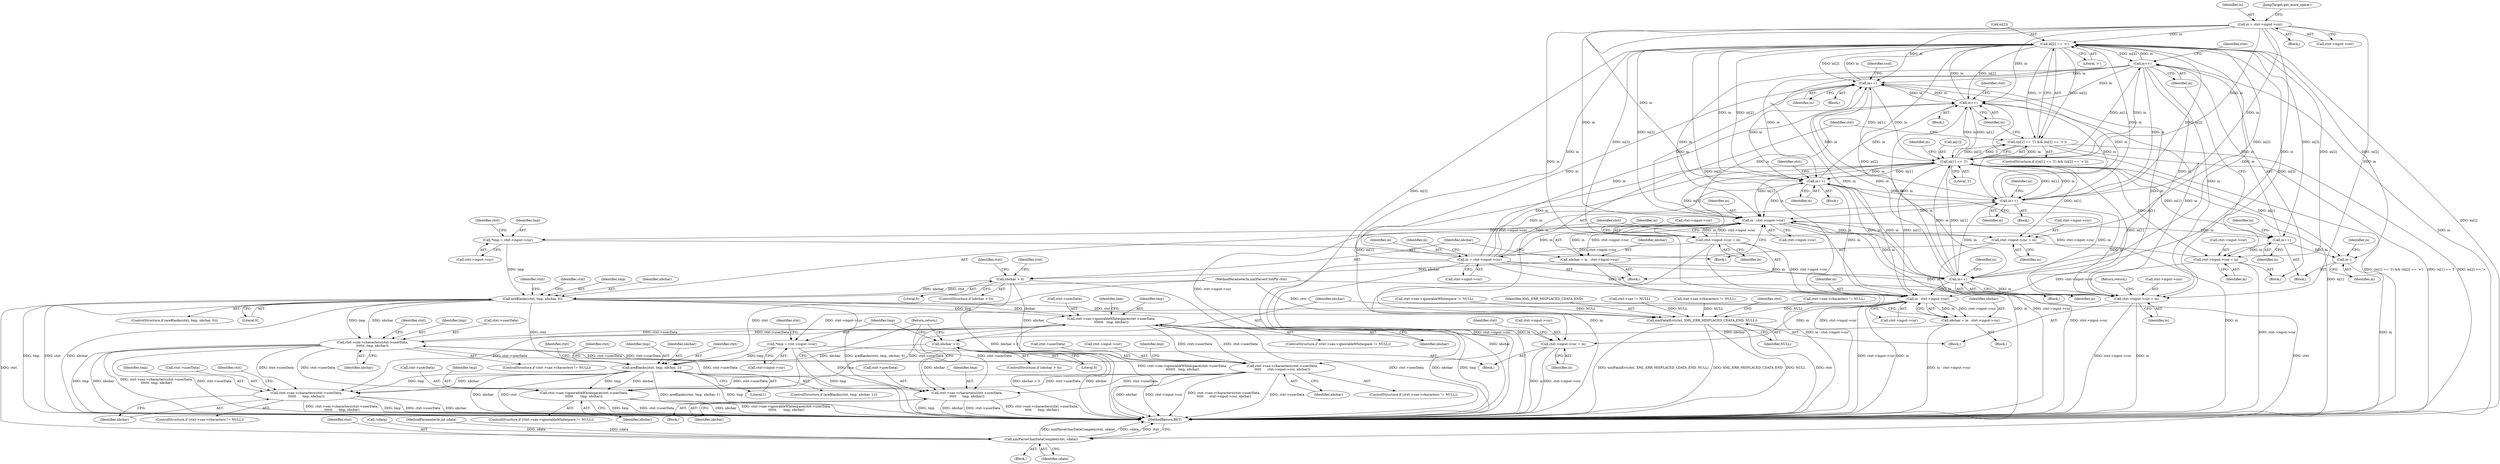 digraph "0_Chrome_d0947db40187f4708c58e64cbd6013faf9eddeed_4@array" {
"1000382" [label="(Call,in[2] == '>')"];
"1000606" [label="(Call,in++)"];
"1000382" [label="(Call,in[2] == '>')"];
"1000330" [label="(Call,in++)"];
"1000400" [label="(Call,in++)"];
"1000151" [label="(Call,in++)"];
"1000377" [label="(Call,in[1] == ']')"];
"1000135" [label="(Call,in = ctxt->input->cur)"];
"1000362" [label="(Call,in++)"];
"1000180" [label="(Call,in++)"];
"1000647" [label="(Call,in = ctxt->input->cur)"];
"1000578" [label="(Call,ctxt->input->cur = in)"];
"1000411" [label="(Call,in - ctxt->input->cur)"];
"1000599" [label="(Call,ctxt->input->cur = in)"];
"1000591" [label="(Call,in++)"];
"1000195" [label="(Call,in - ctxt->input->cur)"];
"1000193" [label="(Call,nbchar = in - ctxt->input->cur)"];
"1000203" [label="(Call,nbchar > 0)"];
"1000242" [label="(Call,areBlanks(ctxt, tmp, nbchar, 1))"];
"1000256" [label="(Call,ctxt->sax->ignorableWhitespace(ctxt->userData,\n\t\t\t\t\t\t       tmp, nbchar))"];
"1000272" [label="(Call,ctxt->sax->characters(ctxt->userData,\n\t\t\t\t\t\t      tmp, nbchar))"];
"1000309" [label="(Call,ctxt->sax->characters(ctxt->userData,\n\t\t\t\t\t      tmp, nbchar))"];
"1000208" [label="(Call,*tmp = ctxt->input->cur)"];
"1000215" [label="(Call,ctxt->input->cur = in)"];
"1000376" [label="(Call,(in[1] == ']') && (in[2] == '>'))"];
"1000392" [label="(Call,ctxt->input->cur = in)"];
"1000409" [label="(Call,nbchar = in - ctxt->input->cur)"];
"1000419" [label="(Call,nbchar > 0)"];
"1000466" [label="(Call,areBlanks(ctxt, tmp, nbchar, 0))"];
"1000388" [label="(Call,xmlFatalErr(ctxt, XML_ERR_MISPLACED_CDATA_END, NULL))"];
"1000480" [label="(Call,ctxt->sax->ignorableWhitespace(ctxt->userData,\n\t\t\t\t\t\t\t   tmp, nbchar))"];
"1000496" [label="(Call,ctxt->sax->characters(ctxt->userData,\n\t\t\t\t\t\t  tmp, nbchar))"];
"1000547" [label="(Call,ctxt->sax->characters(ctxt->userData,\n\t\t\t\t\t      ctxt->input->cur, nbchar))"];
"1000685" [label="(Call,xmlParseCharDataComplex(ctxt, cdata))"];
"1000451" [label="(Call,*tmp = ctxt->input->cur)"];
"1000458" [label="(Call,ctxt->input->cur = in)"];
"1000622" [label="(Call,in--)"];
"1000449" [label="(Block,)"];
"1000150" [label="(Block,)"];
"1000143" [label="(Block,)"];
"1000648" [label="(Identifier,in)"];
"1000180" [label="(Call,in++)"];
"1000506" [label="(Identifier,ctxt)"];
"1000623" [label="(Identifier,in)"];
"1000362" [label="(Call,in++)"];
"1000419" [label="(Call,nbchar > 0)"];
"1000466" [label="(Call,areBlanks(ctxt, tmp, nbchar, 0))"];
"1000210" [label="(Call,ctxt->input->cur)"];
"1000413" [label="(Call,ctxt->input->cur)"];
"1000194" [label="(Identifier,nbchar)"];
"1000246" [label="(Literal,1)"];
"1000134" [label="(Block,)"];
"1000276" [label="(Identifier,tmp)"];
"1000458" [label="(Call,ctxt->input->cur = in)"];
"1000374" [label="(Block,)"];
"1000256" [label="(Call,ctxt->sax->ignorableWhitespace(ctxt->userData,\n\t\t\t\t\t\t       tmp, nbchar))"];
"1000427" [label="(Identifier,ctxt)"];
"1000308" [label="(Block,)"];
"1000203" [label="(Call,nbchar > 0)"];
"1000382" [label="(Call,in[2] == '>')"];
"1000273" [label="(Call,ctxt->userData)"];
"1000473" [label="(Call,ctxt->sax->ignorableWhitespace != NULL)"];
"1000197" [label="(Call,ctxt->input->cur)"];
"1000209" [label="(Identifier,tmp)"];
"1000685" [label="(Call,xmlParseCharDataComplex(ctxt, cdata))"];
"1000500" [label="(Identifier,tmp)"];
"1000376" [label="(Call,(in[1] == ']') && (in[2] == '>'))"];
"1000277" [label="(Identifier,nbchar)"];
"1000421" [label="(Literal,0)"];
"1000242" [label="(Call,areBlanks(ctxt, tmp, nbchar, 1))"];
"1000392" [label="(Call,ctxt->input->cur = in)"];
"1000453" [label="(Call,ctxt->input->cur)"];
"1000196" [label="(Identifier,in)"];
"1000481" [label="(Call,ctxt->userData)"];
"1000387" [label="(Block,)"];
"1000393" [label="(Call,ctxt->input->cur)"];
"1000688" [label="(MethodReturn,RET)"];
"1000622" [label="(Call,in--)"];
"1000418" [label="(ControlStructure,if (nbchar > 0))"];
"1000261" [label="(Identifier,nbchar)"];
"1000151" [label="(Call,in++)"];
"1000556" [label="(Identifier,nbchar)"];
"1000611" [label="(Identifier,ctxt)"];
"1000410" [label="(Identifier,nbchar)"];
"1000331" [label="(Identifier,in)"];
"1000333" [label="(Identifier,ccol)"];
"1000412" [label="(Identifier,in)"];
"1000208" [label="(Call,*tmp = ctxt->input->cur)"];
"1000548" [label="(Call,ctxt->userData)"];
"1000181" [label="(Identifier,in)"];
"1000488" [label="(ControlStructure,if (ctxt->sax->characters != NULL))"];
"1000206" [label="(Block,)"];
"1000309" [label="(Call,ctxt->sax->characters(ctxt->userData,\n\t\t\t\t\t      tmp, nbchar))"];
"1000420" [label="(Identifier,nbchar)"];
"1000136" [label="(Identifier,in)"];
"1000584" [label="(Identifier,in)"];
"1000391" [label="(Identifier,NULL)"];
"1000465" [label="(ControlStructure,if (areBlanks(ctxt, tmp, nbchar, 0)))"];
"1000135" [label="(Call,in = ctxt->input->cur)"];
"1000398" [label="(Identifier,in)"];
"1000390" [label="(Identifier,XML_ERR_MISPLACED_CDATA_END)"];
"1000461" [label="(Identifier,ctxt)"];
"1000649" [label="(Call,ctxt->input->cur)"];
"1000156" [label="(Identifier,ctxt)"];
"1000399" [label="(Return,return;)"];
"1000533" [label="(Call,ctxt->sax != NULL)"];
"1000647" [label="(Call,in = ctxt->input->cur)"];
"1000104" [label="(MethodParameterIn,xmlParserCtxtPtr ctxt)"];
"1000539" [label="(ControlStructure,if (ctxt->sax->characters != NULL))"];
"1000588" [label="(Identifier,in)"];
"1000106" [label="(Block,)"];
"1000590" [label="(Block,)"];
"1000501" [label="(Identifier,nbchar)"];
"1000452" [label="(Identifier,tmp)"];
"1000381" [label="(Literal,']')"];
"1000579" [label="(Call,ctxt->input->cur)"];
"1000314" [label="(Identifier,nbchar)"];
"1000386" [label="(Literal,'>')"];
"1000547" [label="(Call,ctxt->sax->characters(ctxt->userData,\n\t\t\t\t\t      ctxt->input->cur, nbchar))"];
"1000389" [label="(Identifier,ctxt)"];
"1000540" [label="(Call,ctxt->sax->characters != NULL)"];
"1000384" [label="(Identifier,in)"];
"1000687" [label="(Identifier,cdata)"];
"1000375" [label="(ControlStructure,if ((in[1] == ']') && (in[2] == '>')))"];
"1000599" [label="(Call,ctxt->input->cur = in)"];
"1000401" [label="(Identifier,in)"];
"1000166" [label="(Block,)"];
"1000480" [label="(Call,ctxt->sax->ignorableWhitespace(ctxt->userData,\n\t\t\t\t\t\t\t   tmp, nbchar))"];
"1000469" [label="(Identifier,nbchar)"];
"1000405" [label="(Identifier,ctxt)"];
"1000244" [label="(Identifier,tmp)"];
"1000492" [label="(Identifier,ctxt)"];
"1000144" [label="(JumpTarget,get_more_space:)"];
"1000282" [label="(Identifier,ctxt)"];
"1000518" [label="(Identifier,line)"];
"1000607" [label="(Identifier,in)"];
"1000476" [label="(Identifier,ctxt)"];
"1000484" [label="(Identifier,tmp)"];
"1000377" [label="(Call,in[1] == ']')"];
"1000260" [label="(Identifier,tmp)"];
"1000248" [label="(ControlStructure,if (ctxt->sax->ignorableWhitespace != NULL))"];
"1000497" [label="(Call,ctxt->userData)"];
"1000551" [label="(Call,ctxt->input->cur)"];
"1000378" [label="(Call,in[1])"];
"1000204" [label="(Identifier,nbchar)"];
"1000411" [label="(Call,in - ctxt->input->cur)"];
"1000245" [label="(Identifier,nbchar)"];
"1000468" [label="(Identifier,tmp)"];
"1000313" [label="(Identifier,tmp)"];
"1000472" [label="(ControlStructure,if (ctxt->sax->ignorableWhitespace != NULL))"];
"1000195" [label="(Call,in - ctxt->input->cur)"];
"1000400" [label="(Call,in++)"];
"1000192" [label="(Block,)"];
"1000451" [label="(Call,*tmp = ctxt->input->cur)"];
"1000272" [label="(Call,ctxt->sax->characters(ctxt->userData,\n\t\t\t\t\t\t      tmp, nbchar))"];
"1000600" [label="(Call,ctxt->input->cur)"];
"1000467" [label="(Identifier,ctxt)"];
"1000330" [label="(Call,in++)"];
"1000202" [label="(ControlStructure,if (nbchar > 0))"];
"1000581" [label="(Identifier,ctxt)"];
"1000686" [label="(Identifier,ctxt)"];
"1000395" [label="(Identifier,ctxt)"];
"1000132" [label="(Call,!cdata)"];
"1000383" [label="(Call,in[2])"];
"1000605" [label="(Identifier,in)"];
"1000591" [label="(Call,in++)"];
"1000226" [label="(Identifier,ctxt)"];
"1000598" [label="(Block,)"];
"1000105" [label="(MethodParameterIn,int cdata)"];
"1000205" [label="(Literal,0)"];
"1000409" [label="(Call,nbchar = in - ctxt->input->cur)"];
"1000184" [label="(Identifier,in)"];
"1000627" [label="(Identifier,in)"];
"1000216" [label="(Call,ctxt->input->cur)"];
"1000315" [label="(Return,return;)"];
"1000558" [label="(Identifier,line)"];
"1000606" [label="(Call,in++)"];
"1000596" [label="(Identifier,in)"];
"1000241" [label="(ControlStructure,if (areBlanks(ctxt, tmp, nbchar, 1)))"];
"1000489" [label="(Call,ctxt->sax->characters != NULL)"];
"1000221" [label="(Identifier,in)"];
"1000215" [label="(Call,ctxt->input->cur = in)"];
"1000137" [label="(Call,ctxt->input->cur)"];
"1000363" [label="(Identifier,in)"];
"1000193" [label="(Call,nbchar = in - ctxt->input->cur)"];
"1000243" [label="(Identifier,ctxt)"];
"1000485" [label="(Identifier,nbchar)"];
"1000257" [label="(Call,ctxt->userData)"];
"1000310" [label="(Call,ctxt->userData)"];
"1000578" [label="(Call,ctxt->input->cur = in)"];
"1000592" [label="(Identifier,in)"];
"1000464" [label="(Identifier,in)"];
"1000470" [label="(Literal,0)"];
"1000152" [label="(Identifier,in)"];
"1000388" [label="(Call,xmlFatalErr(ctxt, XML_ERR_MISPLACED_CDATA_END, NULL))"];
"1000264" [label="(ControlStructure,if (ctxt->sax->characters != NULL))"];
"1000348" [label="(Block,)"];
"1000329" [label="(Block,)"];
"1000658" [label="(Identifier,in)"];
"1000268" [label="(Identifier,ctxt)"];
"1000218" [label="(Identifier,ctxt)"];
"1000252" [label="(Identifier,ctxt)"];
"1000496" [label="(Call,ctxt->sax->characters(ctxt->userData,\n\t\t\t\t\t\t  tmp, nbchar))"];
"1000459" [label="(Call,ctxt->input->cur)"];
"1000366" [label="(Identifier,in)"];
"1000382" -> "1000376"  [label="AST: "];
"1000382" -> "1000386"  [label="CFG: "];
"1000383" -> "1000382"  [label="AST: "];
"1000386" -> "1000382"  [label="AST: "];
"1000376" -> "1000382"  [label="CFG: "];
"1000382" -> "1000688"  [label="DDG: in[2]"];
"1000382" -> "1000151"  [label="DDG: in[2]"];
"1000382" -> "1000180"  [label="DDG: in[2]"];
"1000382" -> "1000195"  [label="DDG: in[2]"];
"1000382" -> "1000215"  [label="DDG: in[2]"];
"1000382" -> "1000330"  [label="DDG: in[2]"];
"1000382" -> "1000362"  [label="DDG: in[2]"];
"1000382" -> "1000376"  [label="DDG: in[2]"];
"1000382" -> "1000376"  [label="DDG: '>'"];
"1000606" -> "1000382"  [label="DDG: in"];
"1000330" -> "1000382"  [label="DDG: in"];
"1000400" -> "1000382"  [label="DDG: in"];
"1000151" -> "1000382"  [label="DDG: in"];
"1000135" -> "1000382"  [label="DDG: in"];
"1000362" -> "1000382"  [label="DDG: in"];
"1000180" -> "1000382"  [label="DDG: in"];
"1000647" -> "1000382"  [label="DDG: in"];
"1000382" -> "1000392"  [label="DDG: in[2]"];
"1000382" -> "1000400"  [label="DDG: in[2]"];
"1000382" -> "1000411"  [label="DDG: in[2]"];
"1000382" -> "1000458"  [label="DDG: in[2]"];
"1000382" -> "1000578"  [label="DDG: in[2]"];
"1000382" -> "1000591"  [label="DDG: in[2]"];
"1000382" -> "1000599"  [label="DDG: in[2]"];
"1000382" -> "1000606"  [label="DDG: in[2]"];
"1000382" -> "1000622"  [label="DDG: in[2]"];
"1000606" -> "1000598"  [label="AST: "];
"1000606" -> "1000607"  [label="CFG: "];
"1000607" -> "1000606"  [label="AST: "];
"1000611" -> "1000606"  [label="CFG: "];
"1000606" -> "1000688"  [label="DDG: in"];
"1000606" -> "1000151"  [label="DDG: in"];
"1000606" -> "1000180"  [label="DDG: in"];
"1000606" -> "1000195"  [label="DDG: in"];
"1000606" -> "1000330"  [label="DDG: in"];
"1000606" -> "1000362"  [label="DDG: in"];
"1000606" -> "1000377"  [label="DDG: in"];
"1000606" -> "1000392"  [label="DDG: in"];
"1000606" -> "1000400"  [label="DDG: in"];
"1000606" -> "1000411"  [label="DDG: in"];
"1000377" -> "1000606"  [label="DDG: in[1]"];
"1000591" -> "1000606"  [label="DDG: in"];
"1000330" -> "1000329"  [label="AST: "];
"1000330" -> "1000331"  [label="CFG: "];
"1000331" -> "1000330"  [label="AST: "];
"1000333" -> "1000330"  [label="CFG: "];
"1000400" -> "1000330"  [label="DDG: in"];
"1000151" -> "1000330"  [label="DDG: in"];
"1000377" -> "1000330"  [label="DDG: in[1]"];
"1000135" -> "1000330"  [label="DDG: in"];
"1000362" -> "1000330"  [label="DDG: in"];
"1000180" -> "1000330"  [label="DDG: in"];
"1000647" -> "1000330"  [label="DDG: in"];
"1000330" -> "1000362"  [label="DDG: in"];
"1000330" -> "1000377"  [label="DDG: in"];
"1000330" -> "1000392"  [label="DDG: in"];
"1000330" -> "1000400"  [label="DDG: in"];
"1000330" -> "1000411"  [label="DDG: in"];
"1000400" -> "1000374"  [label="AST: "];
"1000400" -> "1000401"  [label="CFG: "];
"1000401" -> "1000400"  [label="AST: "];
"1000405" -> "1000400"  [label="CFG: "];
"1000400" -> "1000362"  [label="DDG: in"];
"1000400" -> "1000377"  [label="DDG: in"];
"1000400" -> "1000392"  [label="DDG: in"];
"1000151" -> "1000400"  [label="DDG: in"];
"1000377" -> "1000400"  [label="DDG: in[1]"];
"1000135" -> "1000400"  [label="DDG: in"];
"1000362" -> "1000400"  [label="DDG: in"];
"1000180" -> "1000400"  [label="DDG: in"];
"1000647" -> "1000400"  [label="DDG: in"];
"1000400" -> "1000411"  [label="DDG: in"];
"1000151" -> "1000150"  [label="AST: "];
"1000151" -> "1000152"  [label="CFG: "];
"1000152" -> "1000151"  [label="AST: "];
"1000156" -> "1000151"  [label="CFG: "];
"1000377" -> "1000151"  [label="DDG: in[1]"];
"1000135" -> "1000151"  [label="DDG: in"];
"1000180" -> "1000151"  [label="DDG: in"];
"1000647" -> "1000151"  [label="DDG: in"];
"1000151" -> "1000180"  [label="DDG: in"];
"1000151" -> "1000195"  [label="DDG: in"];
"1000151" -> "1000362"  [label="DDG: in"];
"1000151" -> "1000377"  [label="DDG: in"];
"1000151" -> "1000392"  [label="DDG: in"];
"1000151" -> "1000411"  [label="DDG: in"];
"1000377" -> "1000376"  [label="AST: "];
"1000377" -> "1000381"  [label="CFG: "];
"1000378" -> "1000377"  [label="AST: "];
"1000381" -> "1000377"  [label="AST: "];
"1000384" -> "1000377"  [label="CFG: "];
"1000376" -> "1000377"  [label="CFG: "];
"1000377" -> "1000688"  [label="DDG: in[1]"];
"1000377" -> "1000180"  [label="DDG: in[1]"];
"1000377" -> "1000195"  [label="DDG: in[1]"];
"1000377" -> "1000215"  [label="DDG: in[1]"];
"1000377" -> "1000362"  [label="DDG: in[1]"];
"1000377" -> "1000376"  [label="DDG: in[1]"];
"1000377" -> "1000376"  [label="DDG: ']'"];
"1000135" -> "1000377"  [label="DDG: in"];
"1000362" -> "1000377"  [label="DDG: in"];
"1000180" -> "1000377"  [label="DDG: in"];
"1000647" -> "1000377"  [label="DDG: in"];
"1000377" -> "1000392"  [label="DDG: in[1]"];
"1000377" -> "1000411"  [label="DDG: in[1]"];
"1000377" -> "1000458"  [label="DDG: in[1]"];
"1000377" -> "1000578"  [label="DDG: in[1]"];
"1000377" -> "1000591"  [label="DDG: in[1]"];
"1000377" -> "1000599"  [label="DDG: in[1]"];
"1000377" -> "1000622"  [label="DDG: in[1]"];
"1000135" -> "1000134"  [label="AST: "];
"1000135" -> "1000137"  [label="CFG: "];
"1000136" -> "1000135"  [label="AST: "];
"1000137" -> "1000135"  [label="AST: "];
"1000144" -> "1000135"  [label="CFG: "];
"1000135" -> "1000180"  [label="DDG: in"];
"1000135" -> "1000195"  [label="DDG: in"];
"1000135" -> "1000362"  [label="DDG: in"];
"1000135" -> "1000392"  [label="DDG: in"];
"1000135" -> "1000411"  [label="DDG: in"];
"1000362" -> "1000348"  [label="AST: "];
"1000362" -> "1000363"  [label="CFG: "];
"1000363" -> "1000362"  [label="AST: "];
"1000366" -> "1000362"  [label="CFG: "];
"1000180" -> "1000362"  [label="DDG: in"];
"1000647" -> "1000362"  [label="DDG: in"];
"1000362" -> "1000392"  [label="DDG: in"];
"1000362" -> "1000411"  [label="DDG: in"];
"1000180" -> "1000166"  [label="AST: "];
"1000180" -> "1000181"  [label="CFG: "];
"1000181" -> "1000180"  [label="AST: "];
"1000184" -> "1000180"  [label="CFG: "];
"1000647" -> "1000180"  [label="DDG: in"];
"1000180" -> "1000195"  [label="DDG: in"];
"1000180" -> "1000392"  [label="DDG: in"];
"1000180" -> "1000411"  [label="DDG: in"];
"1000647" -> "1000143"  [label="AST: "];
"1000647" -> "1000649"  [label="CFG: "];
"1000648" -> "1000647"  [label="AST: "];
"1000649" -> "1000647"  [label="AST: "];
"1000658" -> "1000647"  [label="CFG: "];
"1000647" -> "1000688"  [label="DDG: in"];
"1000647" -> "1000688"  [label="DDG: ctxt->input->cur"];
"1000647" -> "1000195"  [label="DDG: in"];
"1000647" -> "1000392"  [label="DDG: in"];
"1000647" -> "1000411"  [label="DDG: in"];
"1000578" -> "1000647"  [label="DDG: ctxt->input->cur"];
"1000578" -> "1000143"  [label="AST: "];
"1000578" -> "1000584"  [label="CFG: "];
"1000579" -> "1000578"  [label="AST: "];
"1000584" -> "1000578"  [label="AST: "];
"1000588" -> "1000578"  [label="CFG: "];
"1000578" -> "1000688"  [label="DDG: ctxt->input->cur"];
"1000578" -> "1000688"  [label="DDG: in"];
"1000578" -> "1000195"  [label="DDG: ctxt->input->cur"];
"1000578" -> "1000411"  [label="DDG: ctxt->input->cur"];
"1000411" -> "1000578"  [label="DDG: in"];
"1000411" -> "1000409"  [label="AST: "];
"1000411" -> "1000413"  [label="CFG: "];
"1000412" -> "1000411"  [label="AST: "];
"1000413" -> "1000411"  [label="AST: "];
"1000409" -> "1000411"  [label="CFG: "];
"1000411" -> "1000688"  [label="DDG: in"];
"1000411" -> "1000688"  [label="DDG: ctxt->input->cur"];
"1000411" -> "1000409"  [label="DDG: in"];
"1000411" -> "1000409"  [label="DDG: ctxt->input->cur"];
"1000599" -> "1000411"  [label="DDG: ctxt->input->cur"];
"1000411" -> "1000451"  [label="DDG: ctxt->input->cur"];
"1000411" -> "1000458"  [label="DDG: in"];
"1000411" -> "1000547"  [label="DDG: ctxt->input->cur"];
"1000411" -> "1000591"  [label="DDG: in"];
"1000599" -> "1000598"  [label="AST: "];
"1000599" -> "1000605"  [label="CFG: "];
"1000600" -> "1000599"  [label="AST: "];
"1000605" -> "1000599"  [label="AST: "];
"1000607" -> "1000599"  [label="CFG: "];
"1000599" -> "1000688"  [label="DDG: ctxt->input->cur"];
"1000599" -> "1000195"  [label="DDG: ctxt->input->cur"];
"1000591" -> "1000599"  [label="DDG: in"];
"1000591" -> "1000590"  [label="AST: "];
"1000591" -> "1000592"  [label="CFG: "];
"1000592" -> "1000591"  [label="AST: "];
"1000596" -> "1000591"  [label="CFG: "];
"1000591" -> "1000622"  [label="DDG: in"];
"1000195" -> "1000193"  [label="AST: "];
"1000195" -> "1000197"  [label="CFG: "];
"1000196" -> "1000195"  [label="AST: "];
"1000197" -> "1000195"  [label="AST: "];
"1000193" -> "1000195"  [label="CFG: "];
"1000195" -> "1000688"  [label="DDG: ctxt->input->cur"];
"1000195" -> "1000688"  [label="DDG: in"];
"1000195" -> "1000193"  [label="DDG: in"];
"1000195" -> "1000193"  [label="DDG: ctxt->input->cur"];
"1000195" -> "1000208"  [label="DDG: ctxt->input->cur"];
"1000195" -> "1000215"  [label="DDG: in"];
"1000193" -> "1000192"  [label="AST: "];
"1000194" -> "1000193"  [label="AST: "];
"1000204" -> "1000193"  [label="CFG: "];
"1000193" -> "1000688"  [label="DDG: in - ctxt->input->cur"];
"1000193" -> "1000203"  [label="DDG: nbchar"];
"1000203" -> "1000202"  [label="AST: "];
"1000203" -> "1000205"  [label="CFG: "];
"1000204" -> "1000203"  [label="AST: "];
"1000205" -> "1000203"  [label="AST: "];
"1000209" -> "1000203"  [label="CFG: "];
"1000315" -> "1000203"  [label="CFG: "];
"1000203" -> "1000688"  [label="DDG: nbchar > 0"];
"1000203" -> "1000688"  [label="DDG: nbchar"];
"1000203" -> "1000242"  [label="DDG: nbchar"];
"1000203" -> "1000309"  [label="DDG: nbchar"];
"1000242" -> "1000241"  [label="AST: "];
"1000242" -> "1000246"  [label="CFG: "];
"1000243" -> "1000242"  [label="AST: "];
"1000244" -> "1000242"  [label="AST: "];
"1000245" -> "1000242"  [label="AST: "];
"1000246" -> "1000242"  [label="AST: "];
"1000252" -> "1000242"  [label="CFG: "];
"1000268" -> "1000242"  [label="CFG: "];
"1000242" -> "1000688"  [label="DDG: areBlanks(ctxt, tmp, nbchar, 1)"];
"1000242" -> "1000688"  [label="DDG: tmp"];
"1000242" -> "1000688"  [label="DDG: nbchar"];
"1000242" -> "1000688"  [label="DDG: ctxt"];
"1000466" -> "1000242"  [label="DDG: ctxt"];
"1000104" -> "1000242"  [label="DDG: ctxt"];
"1000208" -> "1000242"  [label="DDG: tmp"];
"1000242" -> "1000256"  [label="DDG: tmp"];
"1000242" -> "1000256"  [label="DDG: nbchar"];
"1000242" -> "1000272"  [label="DDG: tmp"];
"1000242" -> "1000272"  [label="DDG: nbchar"];
"1000256" -> "1000248"  [label="AST: "];
"1000256" -> "1000261"  [label="CFG: "];
"1000257" -> "1000256"  [label="AST: "];
"1000260" -> "1000256"  [label="AST: "];
"1000261" -> "1000256"  [label="AST: "];
"1000315" -> "1000256"  [label="CFG: "];
"1000256" -> "1000688"  [label="DDG: tmp"];
"1000256" -> "1000688"  [label="DDG: ctxt->userData"];
"1000256" -> "1000688"  [label="DDG: nbchar"];
"1000256" -> "1000688"  [label="DDG: ctxt->sax->ignorableWhitespace(ctxt->userData,\n\t\t\t\t\t\t       tmp, nbchar)"];
"1000547" -> "1000256"  [label="DDG: ctxt->userData"];
"1000496" -> "1000256"  [label="DDG: ctxt->userData"];
"1000480" -> "1000256"  [label="DDG: ctxt->userData"];
"1000272" -> "1000264"  [label="AST: "];
"1000272" -> "1000277"  [label="CFG: "];
"1000273" -> "1000272"  [label="AST: "];
"1000276" -> "1000272"  [label="AST: "];
"1000277" -> "1000272"  [label="AST: "];
"1000282" -> "1000272"  [label="CFG: "];
"1000272" -> "1000688"  [label="DDG: tmp"];
"1000272" -> "1000688"  [label="DDG: ctxt->userData"];
"1000272" -> "1000688"  [label="DDG: nbchar"];
"1000272" -> "1000688"  [label="DDG: ctxt->sax->characters(ctxt->userData,\n\t\t\t\t\t\t      tmp, nbchar)"];
"1000547" -> "1000272"  [label="DDG: ctxt->userData"];
"1000496" -> "1000272"  [label="DDG: ctxt->userData"];
"1000480" -> "1000272"  [label="DDG: ctxt->userData"];
"1000309" -> "1000308"  [label="AST: "];
"1000309" -> "1000314"  [label="CFG: "];
"1000310" -> "1000309"  [label="AST: "];
"1000313" -> "1000309"  [label="AST: "];
"1000314" -> "1000309"  [label="AST: "];
"1000315" -> "1000309"  [label="CFG: "];
"1000309" -> "1000688"  [label="DDG: ctxt->userData"];
"1000309" -> "1000688"  [label="DDG: ctxt->sax->characters(ctxt->userData,\n\t\t\t\t\t      tmp, nbchar)"];
"1000309" -> "1000688"  [label="DDG: tmp"];
"1000309" -> "1000688"  [label="DDG: nbchar"];
"1000547" -> "1000309"  [label="DDG: ctxt->userData"];
"1000496" -> "1000309"  [label="DDG: ctxt->userData"];
"1000480" -> "1000309"  [label="DDG: ctxt->userData"];
"1000208" -> "1000309"  [label="DDG: tmp"];
"1000208" -> "1000206"  [label="AST: "];
"1000208" -> "1000210"  [label="CFG: "];
"1000209" -> "1000208"  [label="AST: "];
"1000210" -> "1000208"  [label="AST: "];
"1000218" -> "1000208"  [label="CFG: "];
"1000208" -> "1000688"  [label="DDG: tmp"];
"1000215" -> "1000206"  [label="AST: "];
"1000215" -> "1000221"  [label="CFG: "];
"1000216" -> "1000215"  [label="AST: "];
"1000221" -> "1000215"  [label="AST: "];
"1000226" -> "1000215"  [label="CFG: "];
"1000215" -> "1000688"  [label="DDG: in"];
"1000215" -> "1000688"  [label="DDG: ctxt->input->cur"];
"1000376" -> "1000375"  [label="AST: "];
"1000389" -> "1000376"  [label="CFG: "];
"1000401" -> "1000376"  [label="CFG: "];
"1000376" -> "1000688"  [label="DDG: (in[1] == ']') && (in[2] == '>')"];
"1000376" -> "1000688"  [label="DDG: in[1] == ']'"];
"1000376" -> "1000688"  [label="DDG: in[2] == '>'"];
"1000392" -> "1000387"  [label="AST: "];
"1000392" -> "1000398"  [label="CFG: "];
"1000393" -> "1000392"  [label="AST: "];
"1000398" -> "1000392"  [label="AST: "];
"1000399" -> "1000392"  [label="CFG: "];
"1000392" -> "1000688"  [label="DDG: in"];
"1000392" -> "1000688"  [label="DDG: ctxt->input->cur"];
"1000409" -> "1000143"  [label="AST: "];
"1000410" -> "1000409"  [label="AST: "];
"1000420" -> "1000409"  [label="CFG: "];
"1000409" -> "1000688"  [label="DDG: in - ctxt->input->cur"];
"1000409" -> "1000419"  [label="DDG: nbchar"];
"1000419" -> "1000418"  [label="AST: "];
"1000419" -> "1000421"  [label="CFG: "];
"1000420" -> "1000419"  [label="AST: "];
"1000421" -> "1000419"  [label="AST: "];
"1000427" -> "1000419"  [label="CFG: "];
"1000581" -> "1000419"  [label="CFG: "];
"1000419" -> "1000688"  [label="DDG: nbchar"];
"1000419" -> "1000688"  [label="DDG: nbchar > 0"];
"1000419" -> "1000466"  [label="DDG: nbchar"];
"1000419" -> "1000547"  [label="DDG: nbchar"];
"1000466" -> "1000465"  [label="AST: "];
"1000466" -> "1000470"  [label="CFG: "];
"1000467" -> "1000466"  [label="AST: "];
"1000468" -> "1000466"  [label="AST: "];
"1000469" -> "1000466"  [label="AST: "];
"1000470" -> "1000466"  [label="AST: "];
"1000476" -> "1000466"  [label="CFG: "];
"1000492" -> "1000466"  [label="CFG: "];
"1000466" -> "1000688"  [label="DDG: tmp"];
"1000466" -> "1000688"  [label="DDG: ctxt"];
"1000466" -> "1000688"  [label="DDG: nbchar"];
"1000466" -> "1000688"  [label="DDG: areBlanks(ctxt, tmp, nbchar, 0)"];
"1000466" -> "1000388"  [label="DDG: ctxt"];
"1000104" -> "1000466"  [label="DDG: ctxt"];
"1000451" -> "1000466"  [label="DDG: tmp"];
"1000466" -> "1000480"  [label="DDG: tmp"];
"1000466" -> "1000480"  [label="DDG: nbchar"];
"1000466" -> "1000496"  [label="DDG: tmp"];
"1000466" -> "1000496"  [label="DDG: nbchar"];
"1000466" -> "1000685"  [label="DDG: ctxt"];
"1000388" -> "1000387"  [label="AST: "];
"1000388" -> "1000391"  [label="CFG: "];
"1000389" -> "1000388"  [label="AST: "];
"1000390" -> "1000388"  [label="AST: "];
"1000391" -> "1000388"  [label="AST: "];
"1000395" -> "1000388"  [label="CFG: "];
"1000388" -> "1000688"  [label="DDG: ctxt"];
"1000388" -> "1000688"  [label="DDG: xmlFatalErr(ctxt, XML_ERR_MISPLACED_CDATA_END, NULL)"];
"1000388" -> "1000688"  [label="DDG: XML_ERR_MISPLACED_CDATA_END"];
"1000388" -> "1000688"  [label="DDG: NULL"];
"1000104" -> "1000388"  [label="DDG: ctxt"];
"1000540" -> "1000388"  [label="DDG: NULL"];
"1000533" -> "1000388"  [label="DDG: NULL"];
"1000473" -> "1000388"  [label="DDG: NULL"];
"1000489" -> "1000388"  [label="DDG: NULL"];
"1000480" -> "1000472"  [label="AST: "];
"1000480" -> "1000485"  [label="CFG: "];
"1000481" -> "1000480"  [label="AST: "];
"1000484" -> "1000480"  [label="AST: "];
"1000485" -> "1000480"  [label="AST: "];
"1000518" -> "1000480"  [label="CFG: "];
"1000480" -> "1000688"  [label="DDG: ctxt->sax->ignorableWhitespace(ctxt->userData,\n\t\t\t\t\t\t\t   tmp, nbchar)"];
"1000480" -> "1000688"  [label="DDG: ctxt->userData"];
"1000480" -> "1000688"  [label="DDG: nbchar"];
"1000480" -> "1000688"  [label="DDG: tmp"];
"1000547" -> "1000480"  [label="DDG: ctxt->userData"];
"1000496" -> "1000480"  [label="DDG: ctxt->userData"];
"1000480" -> "1000496"  [label="DDG: ctxt->userData"];
"1000480" -> "1000547"  [label="DDG: ctxt->userData"];
"1000496" -> "1000488"  [label="AST: "];
"1000496" -> "1000501"  [label="CFG: "];
"1000497" -> "1000496"  [label="AST: "];
"1000500" -> "1000496"  [label="AST: "];
"1000501" -> "1000496"  [label="AST: "];
"1000506" -> "1000496"  [label="CFG: "];
"1000496" -> "1000688"  [label="DDG: ctxt->sax->characters(ctxt->userData,\n\t\t\t\t\t\t  tmp, nbchar)"];
"1000496" -> "1000688"  [label="DDG: ctxt->userData"];
"1000496" -> "1000688"  [label="DDG: tmp"];
"1000496" -> "1000688"  [label="DDG: nbchar"];
"1000547" -> "1000496"  [label="DDG: ctxt->userData"];
"1000496" -> "1000547"  [label="DDG: ctxt->userData"];
"1000547" -> "1000539"  [label="AST: "];
"1000547" -> "1000556"  [label="CFG: "];
"1000548" -> "1000547"  [label="AST: "];
"1000551" -> "1000547"  [label="AST: "];
"1000556" -> "1000547"  [label="AST: "];
"1000558" -> "1000547"  [label="CFG: "];
"1000547" -> "1000688"  [label="DDG: ctxt->userData"];
"1000547" -> "1000688"  [label="DDG: nbchar"];
"1000547" -> "1000688"  [label="DDG: ctxt->input->cur"];
"1000547" -> "1000688"  [label="DDG: ctxt->sax->characters(ctxt->userData,\n\t\t\t\t\t      ctxt->input->cur, nbchar)"];
"1000685" -> "1000106"  [label="AST: "];
"1000685" -> "1000687"  [label="CFG: "];
"1000686" -> "1000685"  [label="AST: "];
"1000687" -> "1000685"  [label="AST: "];
"1000688" -> "1000685"  [label="CFG: "];
"1000685" -> "1000688"  [label="DDG: xmlParseCharDataComplex(ctxt, cdata)"];
"1000685" -> "1000688"  [label="DDG: cdata"];
"1000685" -> "1000688"  [label="DDG: ctxt"];
"1000104" -> "1000685"  [label="DDG: ctxt"];
"1000132" -> "1000685"  [label="DDG: cdata"];
"1000105" -> "1000685"  [label="DDG: cdata"];
"1000451" -> "1000449"  [label="AST: "];
"1000451" -> "1000453"  [label="CFG: "];
"1000452" -> "1000451"  [label="AST: "];
"1000453" -> "1000451"  [label="AST: "];
"1000461" -> "1000451"  [label="CFG: "];
"1000458" -> "1000449"  [label="AST: "];
"1000458" -> "1000464"  [label="CFG: "];
"1000459" -> "1000458"  [label="AST: "];
"1000464" -> "1000458"  [label="AST: "];
"1000467" -> "1000458"  [label="CFG: "];
"1000458" -> "1000688"  [label="DDG: ctxt->input->cur"];
"1000458" -> "1000688"  [label="DDG: in"];
"1000622" -> "1000590"  [label="AST: "];
"1000622" -> "1000623"  [label="CFG: "];
"1000623" -> "1000622"  [label="AST: "];
"1000627" -> "1000622"  [label="CFG: "];
"1000622" -> "1000688"  [label="DDG: in"];
}
